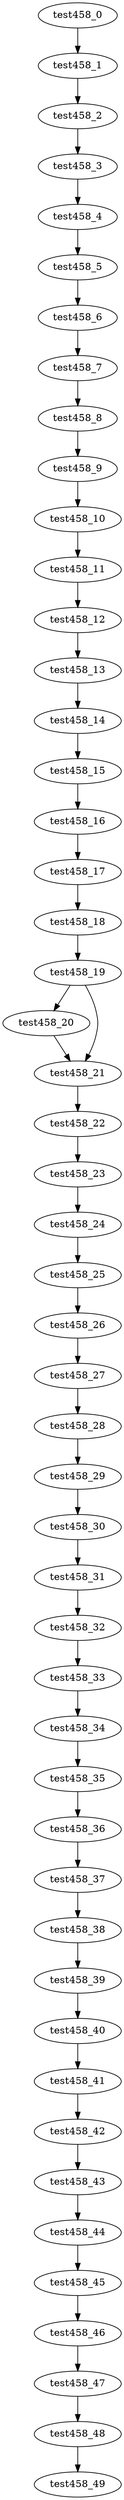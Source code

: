 digraph G {
test458_0->test458_1;
test458_1->test458_2;
test458_2->test458_3;
test458_3->test458_4;
test458_4->test458_5;
test458_5->test458_6;
test458_6->test458_7;
test458_7->test458_8;
test458_8->test458_9;
test458_9->test458_10;
test458_10->test458_11;
test458_11->test458_12;
test458_12->test458_13;
test458_13->test458_14;
test458_14->test458_15;
test458_15->test458_16;
test458_16->test458_17;
test458_17->test458_18;
test458_18->test458_19;
test458_19->test458_20;
test458_19->test458_21;
test458_20->test458_21;
test458_21->test458_22;
test458_22->test458_23;
test458_23->test458_24;
test458_24->test458_25;
test458_25->test458_26;
test458_26->test458_27;
test458_27->test458_28;
test458_28->test458_29;
test458_29->test458_30;
test458_30->test458_31;
test458_31->test458_32;
test458_32->test458_33;
test458_33->test458_34;
test458_34->test458_35;
test458_35->test458_36;
test458_36->test458_37;
test458_37->test458_38;
test458_38->test458_39;
test458_39->test458_40;
test458_40->test458_41;
test458_41->test458_42;
test458_42->test458_43;
test458_43->test458_44;
test458_44->test458_45;
test458_45->test458_46;
test458_46->test458_47;
test458_47->test458_48;
test458_48->test458_49;

}
